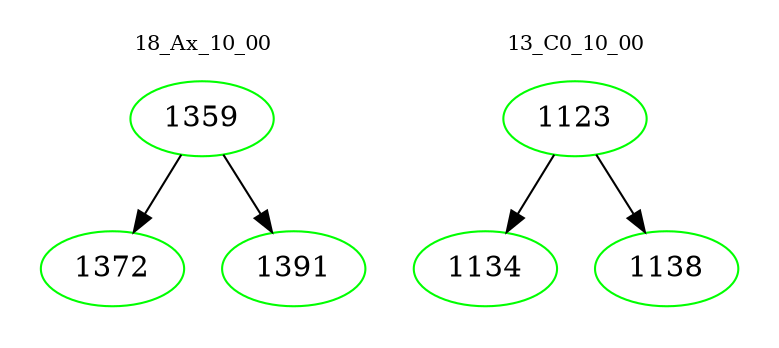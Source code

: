 digraph{
subgraph cluster_0 {
color = white
label = "18_Ax_10_00";
fontsize=10;
T0_1359 [label="1359", color="green"]
T0_1359 -> T0_1372 [color="black"]
T0_1372 [label="1372", color="green"]
T0_1359 -> T0_1391 [color="black"]
T0_1391 [label="1391", color="green"]
}
subgraph cluster_1 {
color = white
label = "13_C0_10_00";
fontsize=10;
T1_1123 [label="1123", color="green"]
T1_1123 -> T1_1134 [color="black"]
T1_1134 [label="1134", color="green"]
T1_1123 -> T1_1138 [color="black"]
T1_1138 [label="1138", color="green"]
}
}
